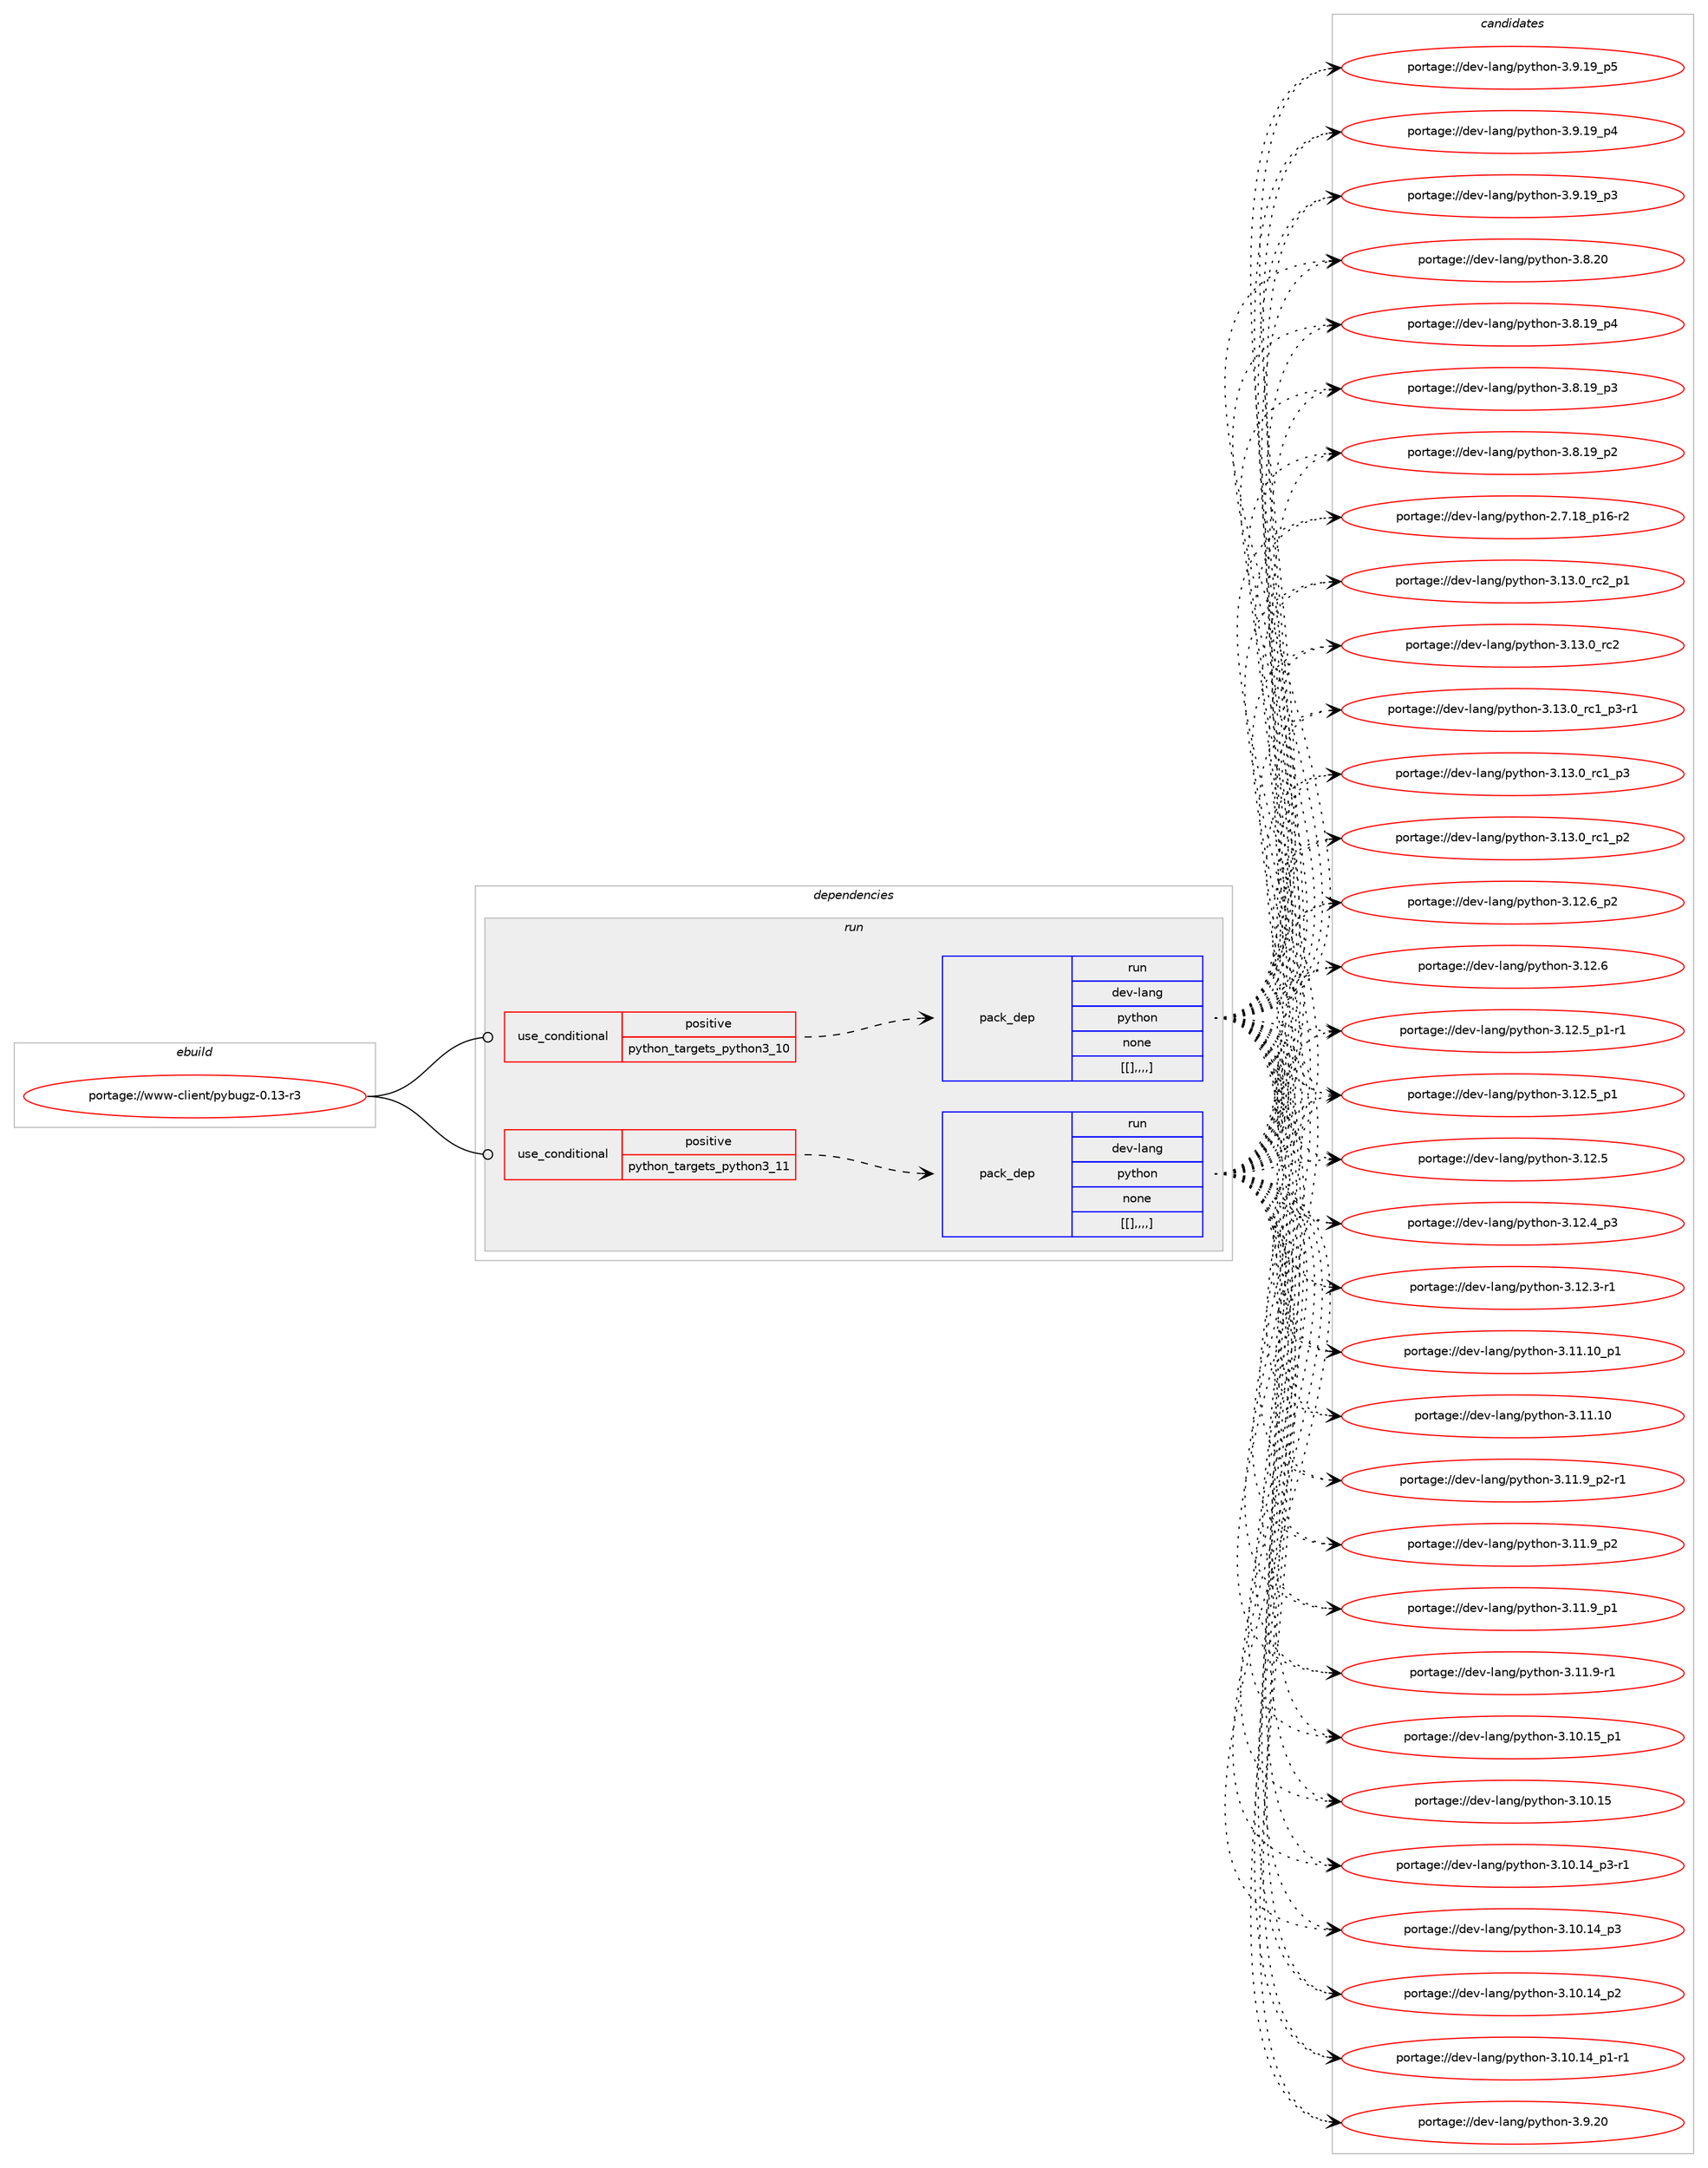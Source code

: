 digraph prolog {

# *************
# Graph options
# *************

newrank=true;
concentrate=true;
compound=true;
graph [rankdir=LR,fontname=Helvetica,fontsize=10,ranksep=1.5];#, ranksep=2.5, nodesep=0.2];
edge  [arrowhead=vee];
node  [fontname=Helvetica,fontsize=10];

# **********
# The ebuild
# **********

subgraph cluster_leftcol {
color=gray;
label=<<i>ebuild</i>>;
id [label="portage://www-client/pybugz-0.13-r3", color=red, width=4, href="../www-client/pybugz-0.13-r3.svg"];
}

# ****************
# The dependencies
# ****************

subgraph cluster_midcol {
color=gray;
label=<<i>dependencies</i>>;
subgraph cluster_compile {
fillcolor="#eeeeee";
style=filled;
label=<<i>compile</i>>;
}
subgraph cluster_compileandrun {
fillcolor="#eeeeee";
style=filled;
label=<<i>compile and run</i>>;
}
subgraph cluster_run {
fillcolor="#eeeeee";
style=filled;
label=<<i>run</i>>;
subgraph cond11118 {
dependency30609 [label=<<TABLE BORDER="0" CELLBORDER="1" CELLSPACING="0" CELLPADDING="4"><TR><TD ROWSPAN="3" CELLPADDING="10">use_conditional</TD></TR><TR><TD>positive</TD></TR><TR><TD>python_targets_python3_10</TD></TR></TABLE>>, shape=none, color=red];
subgraph pack19269 {
dependency30610 [label=<<TABLE BORDER="0" CELLBORDER="1" CELLSPACING="0" CELLPADDING="4" WIDTH="220"><TR><TD ROWSPAN="6" CELLPADDING="30">pack_dep</TD></TR><TR><TD WIDTH="110">run</TD></TR><TR><TD>dev-lang</TD></TR><TR><TD>python</TD></TR><TR><TD>none</TD></TR><TR><TD>[[],,,,]</TD></TR></TABLE>>, shape=none, color=blue];
}
dependency30609:e -> dependency30610:w [weight=20,style="dashed",arrowhead="vee"];
}
id:e -> dependency30609:w [weight=20,style="solid",arrowhead="odot"];
subgraph cond11119 {
dependency30611 [label=<<TABLE BORDER="0" CELLBORDER="1" CELLSPACING="0" CELLPADDING="4"><TR><TD ROWSPAN="3" CELLPADDING="10">use_conditional</TD></TR><TR><TD>positive</TD></TR><TR><TD>python_targets_python3_11</TD></TR></TABLE>>, shape=none, color=red];
subgraph pack19270 {
dependency30612 [label=<<TABLE BORDER="0" CELLBORDER="1" CELLSPACING="0" CELLPADDING="4" WIDTH="220"><TR><TD ROWSPAN="6" CELLPADDING="30">pack_dep</TD></TR><TR><TD WIDTH="110">run</TD></TR><TR><TD>dev-lang</TD></TR><TR><TD>python</TD></TR><TR><TD>none</TD></TR><TR><TD>[[],,,,]</TD></TR></TABLE>>, shape=none, color=blue];
}
dependency30611:e -> dependency30612:w [weight=20,style="dashed",arrowhead="vee"];
}
id:e -> dependency30611:w [weight=20,style="solid",arrowhead="odot"];
}
}

# **************
# The candidates
# **************

subgraph cluster_choices {
rank=same;
color=gray;
label=<<i>candidates</i>>;

subgraph choice19269 {
color=black;
nodesep=1;
choice100101118451089711010347112121116104111110455146495146489511499509511249 [label="portage://dev-lang/python-3.13.0_rc2_p1", color=red, width=4,href="../dev-lang/python-3.13.0_rc2_p1.svg"];
choice10010111845108971101034711212111610411111045514649514648951149950 [label="portage://dev-lang/python-3.13.0_rc2", color=red, width=4,href="../dev-lang/python-3.13.0_rc2.svg"];
choice1001011184510897110103471121211161041111104551464951464895114994995112514511449 [label="portage://dev-lang/python-3.13.0_rc1_p3-r1", color=red, width=4,href="../dev-lang/python-3.13.0_rc1_p3-r1.svg"];
choice100101118451089711010347112121116104111110455146495146489511499499511251 [label="portage://dev-lang/python-3.13.0_rc1_p3", color=red, width=4,href="../dev-lang/python-3.13.0_rc1_p3.svg"];
choice100101118451089711010347112121116104111110455146495146489511499499511250 [label="portage://dev-lang/python-3.13.0_rc1_p2", color=red, width=4,href="../dev-lang/python-3.13.0_rc1_p2.svg"];
choice100101118451089711010347112121116104111110455146495046549511250 [label="portage://dev-lang/python-3.12.6_p2", color=red, width=4,href="../dev-lang/python-3.12.6_p2.svg"];
choice10010111845108971101034711212111610411111045514649504654 [label="portage://dev-lang/python-3.12.6", color=red, width=4,href="../dev-lang/python-3.12.6.svg"];
choice1001011184510897110103471121211161041111104551464950465395112494511449 [label="portage://dev-lang/python-3.12.5_p1-r1", color=red, width=4,href="../dev-lang/python-3.12.5_p1-r1.svg"];
choice100101118451089711010347112121116104111110455146495046539511249 [label="portage://dev-lang/python-3.12.5_p1", color=red, width=4,href="../dev-lang/python-3.12.5_p1.svg"];
choice10010111845108971101034711212111610411111045514649504653 [label="portage://dev-lang/python-3.12.5", color=red, width=4,href="../dev-lang/python-3.12.5.svg"];
choice100101118451089711010347112121116104111110455146495046529511251 [label="portage://dev-lang/python-3.12.4_p3", color=red, width=4,href="../dev-lang/python-3.12.4_p3.svg"];
choice100101118451089711010347112121116104111110455146495046514511449 [label="portage://dev-lang/python-3.12.3-r1", color=red, width=4,href="../dev-lang/python-3.12.3-r1.svg"];
choice10010111845108971101034711212111610411111045514649494649489511249 [label="portage://dev-lang/python-3.11.10_p1", color=red, width=4,href="../dev-lang/python-3.11.10_p1.svg"];
choice1001011184510897110103471121211161041111104551464949464948 [label="portage://dev-lang/python-3.11.10", color=red, width=4,href="../dev-lang/python-3.11.10.svg"];
choice1001011184510897110103471121211161041111104551464949465795112504511449 [label="portage://dev-lang/python-3.11.9_p2-r1", color=red, width=4,href="../dev-lang/python-3.11.9_p2-r1.svg"];
choice100101118451089711010347112121116104111110455146494946579511250 [label="portage://dev-lang/python-3.11.9_p2", color=red, width=4,href="../dev-lang/python-3.11.9_p2.svg"];
choice100101118451089711010347112121116104111110455146494946579511249 [label="portage://dev-lang/python-3.11.9_p1", color=red, width=4,href="../dev-lang/python-3.11.9_p1.svg"];
choice100101118451089711010347112121116104111110455146494946574511449 [label="portage://dev-lang/python-3.11.9-r1", color=red, width=4,href="../dev-lang/python-3.11.9-r1.svg"];
choice10010111845108971101034711212111610411111045514649484649539511249 [label="portage://dev-lang/python-3.10.15_p1", color=red, width=4,href="../dev-lang/python-3.10.15_p1.svg"];
choice1001011184510897110103471121211161041111104551464948464953 [label="portage://dev-lang/python-3.10.15", color=red, width=4,href="../dev-lang/python-3.10.15.svg"];
choice100101118451089711010347112121116104111110455146494846495295112514511449 [label="portage://dev-lang/python-3.10.14_p3-r1", color=red, width=4,href="../dev-lang/python-3.10.14_p3-r1.svg"];
choice10010111845108971101034711212111610411111045514649484649529511251 [label="portage://dev-lang/python-3.10.14_p3", color=red, width=4,href="../dev-lang/python-3.10.14_p3.svg"];
choice10010111845108971101034711212111610411111045514649484649529511250 [label="portage://dev-lang/python-3.10.14_p2", color=red, width=4,href="../dev-lang/python-3.10.14_p2.svg"];
choice100101118451089711010347112121116104111110455146494846495295112494511449 [label="portage://dev-lang/python-3.10.14_p1-r1", color=red, width=4,href="../dev-lang/python-3.10.14_p1-r1.svg"];
choice10010111845108971101034711212111610411111045514657465048 [label="portage://dev-lang/python-3.9.20", color=red, width=4,href="../dev-lang/python-3.9.20.svg"];
choice100101118451089711010347112121116104111110455146574649579511253 [label="portage://dev-lang/python-3.9.19_p5", color=red, width=4,href="../dev-lang/python-3.9.19_p5.svg"];
choice100101118451089711010347112121116104111110455146574649579511252 [label="portage://dev-lang/python-3.9.19_p4", color=red, width=4,href="../dev-lang/python-3.9.19_p4.svg"];
choice100101118451089711010347112121116104111110455146574649579511251 [label="portage://dev-lang/python-3.9.19_p3", color=red, width=4,href="../dev-lang/python-3.9.19_p3.svg"];
choice10010111845108971101034711212111610411111045514656465048 [label="portage://dev-lang/python-3.8.20", color=red, width=4,href="../dev-lang/python-3.8.20.svg"];
choice100101118451089711010347112121116104111110455146564649579511252 [label="portage://dev-lang/python-3.8.19_p4", color=red, width=4,href="../dev-lang/python-3.8.19_p4.svg"];
choice100101118451089711010347112121116104111110455146564649579511251 [label="portage://dev-lang/python-3.8.19_p3", color=red, width=4,href="../dev-lang/python-3.8.19_p3.svg"];
choice100101118451089711010347112121116104111110455146564649579511250 [label="portage://dev-lang/python-3.8.19_p2", color=red, width=4,href="../dev-lang/python-3.8.19_p2.svg"];
choice100101118451089711010347112121116104111110455046554649569511249544511450 [label="portage://dev-lang/python-2.7.18_p16-r2", color=red, width=4,href="../dev-lang/python-2.7.18_p16-r2.svg"];
dependency30610:e -> choice100101118451089711010347112121116104111110455146495146489511499509511249:w [style=dotted,weight="100"];
dependency30610:e -> choice10010111845108971101034711212111610411111045514649514648951149950:w [style=dotted,weight="100"];
dependency30610:e -> choice1001011184510897110103471121211161041111104551464951464895114994995112514511449:w [style=dotted,weight="100"];
dependency30610:e -> choice100101118451089711010347112121116104111110455146495146489511499499511251:w [style=dotted,weight="100"];
dependency30610:e -> choice100101118451089711010347112121116104111110455146495146489511499499511250:w [style=dotted,weight="100"];
dependency30610:e -> choice100101118451089711010347112121116104111110455146495046549511250:w [style=dotted,weight="100"];
dependency30610:e -> choice10010111845108971101034711212111610411111045514649504654:w [style=dotted,weight="100"];
dependency30610:e -> choice1001011184510897110103471121211161041111104551464950465395112494511449:w [style=dotted,weight="100"];
dependency30610:e -> choice100101118451089711010347112121116104111110455146495046539511249:w [style=dotted,weight="100"];
dependency30610:e -> choice10010111845108971101034711212111610411111045514649504653:w [style=dotted,weight="100"];
dependency30610:e -> choice100101118451089711010347112121116104111110455146495046529511251:w [style=dotted,weight="100"];
dependency30610:e -> choice100101118451089711010347112121116104111110455146495046514511449:w [style=dotted,weight="100"];
dependency30610:e -> choice10010111845108971101034711212111610411111045514649494649489511249:w [style=dotted,weight="100"];
dependency30610:e -> choice1001011184510897110103471121211161041111104551464949464948:w [style=dotted,weight="100"];
dependency30610:e -> choice1001011184510897110103471121211161041111104551464949465795112504511449:w [style=dotted,weight="100"];
dependency30610:e -> choice100101118451089711010347112121116104111110455146494946579511250:w [style=dotted,weight="100"];
dependency30610:e -> choice100101118451089711010347112121116104111110455146494946579511249:w [style=dotted,weight="100"];
dependency30610:e -> choice100101118451089711010347112121116104111110455146494946574511449:w [style=dotted,weight="100"];
dependency30610:e -> choice10010111845108971101034711212111610411111045514649484649539511249:w [style=dotted,weight="100"];
dependency30610:e -> choice1001011184510897110103471121211161041111104551464948464953:w [style=dotted,weight="100"];
dependency30610:e -> choice100101118451089711010347112121116104111110455146494846495295112514511449:w [style=dotted,weight="100"];
dependency30610:e -> choice10010111845108971101034711212111610411111045514649484649529511251:w [style=dotted,weight="100"];
dependency30610:e -> choice10010111845108971101034711212111610411111045514649484649529511250:w [style=dotted,weight="100"];
dependency30610:e -> choice100101118451089711010347112121116104111110455146494846495295112494511449:w [style=dotted,weight="100"];
dependency30610:e -> choice10010111845108971101034711212111610411111045514657465048:w [style=dotted,weight="100"];
dependency30610:e -> choice100101118451089711010347112121116104111110455146574649579511253:w [style=dotted,weight="100"];
dependency30610:e -> choice100101118451089711010347112121116104111110455146574649579511252:w [style=dotted,weight="100"];
dependency30610:e -> choice100101118451089711010347112121116104111110455146574649579511251:w [style=dotted,weight="100"];
dependency30610:e -> choice10010111845108971101034711212111610411111045514656465048:w [style=dotted,weight="100"];
dependency30610:e -> choice100101118451089711010347112121116104111110455146564649579511252:w [style=dotted,weight="100"];
dependency30610:e -> choice100101118451089711010347112121116104111110455146564649579511251:w [style=dotted,weight="100"];
dependency30610:e -> choice100101118451089711010347112121116104111110455146564649579511250:w [style=dotted,weight="100"];
dependency30610:e -> choice100101118451089711010347112121116104111110455046554649569511249544511450:w [style=dotted,weight="100"];
}
subgraph choice19270 {
color=black;
nodesep=1;
choice100101118451089711010347112121116104111110455146495146489511499509511249 [label="portage://dev-lang/python-3.13.0_rc2_p1", color=red, width=4,href="../dev-lang/python-3.13.0_rc2_p1.svg"];
choice10010111845108971101034711212111610411111045514649514648951149950 [label="portage://dev-lang/python-3.13.0_rc2", color=red, width=4,href="../dev-lang/python-3.13.0_rc2.svg"];
choice1001011184510897110103471121211161041111104551464951464895114994995112514511449 [label="portage://dev-lang/python-3.13.0_rc1_p3-r1", color=red, width=4,href="../dev-lang/python-3.13.0_rc1_p3-r1.svg"];
choice100101118451089711010347112121116104111110455146495146489511499499511251 [label="portage://dev-lang/python-3.13.0_rc1_p3", color=red, width=4,href="../dev-lang/python-3.13.0_rc1_p3.svg"];
choice100101118451089711010347112121116104111110455146495146489511499499511250 [label="portage://dev-lang/python-3.13.0_rc1_p2", color=red, width=4,href="../dev-lang/python-3.13.0_rc1_p2.svg"];
choice100101118451089711010347112121116104111110455146495046549511250 [label="portage://dev-lang/python-3.12.6_p2", color=red, width=4,href="../dev-lang/python-3.12.6_p2.svg"];
choice10010111845108971101034711212111610411111045514649504654 [label="portage://dev-lang/python-3.12.6", color=red, width=4,href="../dev-lang/python-3.12.6.svg"];
choice1001011184510897110103471121211161041111104551464950465395112494511449 [label="portage://dev-lang/python-3.12.5_p1-r1", color=red, width=4,href="../dev-lang/python-3.12.5_p1-r1.svg"];
choice100101118451089711010347112121116104111110455146495046539511249 [label="portage://dev-lang/python-3.12.5_p1", color=red, width=4,href="../dev-lang/python-3.12.5_p1.svg"];
choice10010111845108971101034711212111610411111045514649504653 [label="portage://dev-lang/python-3.12.5", color=red, width=4,href="../dev-lang/python-3.12.5.svg"];
choice100101118451089711010347112121116104111110455146495046529511251 [label="portage://dev-lang/python-3.12.4_p3", color=red, width=4,href="../dev-lang/python-3.12.4_p3.svg"];
choice100101118451089711010347112121116104111110455146495046514511449 [label="portage://dev-lang/python-3.12.3-r1", color=red, width=4,href="../dev-lang/python-3.12.3-r1.svg"];
choice10010111845108971101034711212111610411111045514649494649489511249 [label="portage://dev-lang/python-3.11.10_p1", color=red, width=4,href="../dev-lang/python-3.11.10_p1.svg"];
choice1001011184510897110103471121211161041111104551464949464948 [label="portage://dev-lang/python-3.11.10", color=red, width=4,href="../dev-lang/python-3.11.10.svg"];
choice1001011184510897110103471121211161041111104551464949465795112504511449 [label="portage://dev-lang/python-3.11.9_p2-r1", color=red, width=4,href="../dev-lang/python-3.11.9_p2-r1.svg"];
choice100101118451089711010347112121116104111110455146494946579511250 [label="portage://dev-lang/python-3.11.9_p2", color=red, width=4,href="../dev-lang/python-3.11.9_p2.svg"];
choice100101118451089711010347112121116104111110455146494946579511249 [label="portage://dev-lang/python-3.11.9_p1", color=red, width=4,href="../dev-lang/python-3.11.9_p1.svg"];
choice100101118451089711010347112121116104111110455146494946574511449 [label="portage://dev-lang/python-3.11.9-r1", color=red, width=4,href="../dev-lang/python-3.11.9-r1.svg"];
choice10010111845108971101034711212111610411111045514649484649539511249 [label="portage://dev-lang/python-3.10.15_p1", color=red, width=4,href="../dev-lang/python-3.10.15_p1.svg"];
choice1001011184510897110103471121211161041111104551464948464953 [label="portage://dev-lang/python-3.10.15", color=red, width=4,href="../dev-lang/python-3.10.15.svg"];
choice100101118451089711010347112121116104111110455146494846495295112514511449 [label="portage://dev-lang/python-3.10.14_p3-r1", color=red, width=4,href="../dev-lang/python-3.10.14_p3-r1.svg"];
choice10010111845108971101034711212111610411111045514649484649529511251 [label="portage://dev-lang/python-3.10.14_p3", color=red, width=4,href="../dev-lang/python-3.10.14_p3.svg"];
choice10010111845108971101034711212111610411111045514649484649529511250 [label="portage://dev-lang/python-3.10.14_p2", color=red, width=4,href="../dev-lang/python-3.10.14_p2.svg"];
choice100101118451089711010347112121116104111110455146494846495295112494511449 [label="portage://dev-lang/python-3.10.14_p1-r1", color=red, width=4,href="../dev-lang/python-3.10.14_p1-r1.svg"];
choice10010111845108971101034711212111610411111045514657465048 [label="portage://dev-lang/python-3.9.20", color=red, width=4,href="../dev-lang/python-3.9.20.svg"];
choice100101118451089711010347112121116104111110455146574649579511253 [label="portage://dev-lang/python-3.9.19_p5", color=red, width=4,href="../dev-lang/python-3.9.19_p5.svg"];
choice100101118451089711010347112121116104111110455146574649579511252 [label="portage://dev-lang/python-3.9.19_p4", color=red, width=4,href="../dev-lang/python-3.9.19_p4.svg"];
choice100101118451089711010347112121116104111110455146574649579511251 [label="portage://dev-lang/python-3.9.19_p3", color=red, width=4,href="../dev-lang/python-3.9.19_p3.svg"];
choice10010111845108971101034711212111610411111045514656465048 [label="portage://dev-lang/python-3.8.20", color=red, width=4,href="../dev-lang/python-3.8.20.svg"];
choice100101118451089711010347112121116104111110455146564649579511252 [label="portage://dev-lang/python-3.8.19_p4", color=red, width=4,href="../dev-lang/python-3.8.19_p4.svg"];
choice100101118451089711010347112121116104111110455146564649579511251 [label="portage://dev-lang/python-3.8.19_p3", color=red, width=4,href="../dev-lang/python-3.8.19_p3.svg"];
choice100101118451089711010347112121116104111110455146564649579511250 [label="portage://dev-lang/python-3.8.19_p2", color=red, width=4,href="../dev-lang/python-3.8.19_p2.svg"];
choice100101118451089711010347112121116104111110455046554649569511249544511450 [label="portage://dev-lang/python-2.7.18_p16-r2", color=red, width=4,href="../dev-lang/python-2.7.18_p16-r2.svg"];
dependency30612:e -> choice100101118451089711010347112121116104111110455146495146489511499509511249:w [style=dotted,weight="100"];
dependency30612:e -> choice10010111845108971101034711212111610411111045514649514648951149950:w [style=dotted,weight="100"];
dependency30612:e -> choice1001011184510897110103471121211161041111104551464951464895114994995112514511449:w [style=dotted,weight="100"];
dependency30612:e -> choice100101118451089711010347112121116104111110455146495146489511499499511251:w [style=dotted,weight="100"];
dependency30612:e -> choice100101118451089711010347112121116104111110455146495146489511499499511250:w [style=dotted,weight="100"];
dependency30612:e -> choice100101118451089711010347112121116104111110455146495046549511250:w [style=dotted,weight="100"];
dependency30612:e -> choice10010111845108971101034711212111610411111045514649504654:w [style=dotted,weight="100"];
dependency30612:e -> choice1001011184510897110103471121211161041111104551464950465395112494511449:w [style=dotted,weight="100"];
dependency30612:e -> choice100101118451089711010347112121116104111110455146495046539511249:w [style=dotted,weight="100"];
dependency30612:e -> choice10010111845108971101034711212111610411111045514649504653:w [style=dotted,weight="100"];
dependency30612:e -> choice100101118451089711010347112121116104111110455146495046529511251:w [style=dotted,weight="100"];
dependency30612:e -> choice100101118451089711010347112121116104111110455146495046514511449:w [style=dotted,weight="100"];
dependency30612:e -> choice10010111845108971101034711212111610411111045514649494649489511249:w [style=dotted,weight="100"];
dependency30612:e -> choice1001011184510897110103471121211161041111104551464949464948:w [style=dotted,weight="100"];
dependency30612:e -> choice1001011184510897110103471121211161041111104551464949465795112504511449:w [style=dotted,weight="100"];
dependency30612:e -> choice100101118451089711010347112121116104111110455146494946579511250:w [style=dotted,weight="100"];
dependency30612:e -> choice100101118451089711010347112121116104111110455146494946579511249:w [style=dotted,weight="100"];
dependency30612:e -> choice100101118451089711010347112121116104111110455146494946574511449:w [style=dotted,weight="100"];
dependency30612:e -> choice10010111845108971101034711212111610411111045514649484649539511249:w [style=dotted,weight="100"];
dependency30612:e -> choice1001011184510897110103471121211161041111104551464948464953:w [style=dotted,weight="100"];
dependency30612:e -> choice100101118451089711010347112121116104111110455146494846495295112514511449:w [style=dotted,weight="100"];
dependency30612:e -> choice10010111845108971101034711212111610411111045514649484649529511251:w [style=dotted,weight="100"];
dependency30612:e -> choice10010111845108971101034711212111610411111045514649484649529511250:w [style=dotted,weight="100"];
dependency30612:e -> choice100101118451089711010347112121116104111110455146494846495295112494511449:w [style=dotted,weight="100"];
dependency30612:e -> choice10010111845108971101034711212111610411111045514657465048:w [style=dotted,weight="100"];
dependency30612:e -> choice100101118451089711010347112121116104111110455146574649579511253:w [style=dotted,weight="100"];
dependency30612:e -> choice100101118451089711010347112121116104111110455146574649579511252:w [style=dotted,weight="100"];
dependency30612:e -> choice100101118451089711010347112121116104111110455146574649579511251:w [style=dotted,weight="100"];
dependency30612:e -> choice10010111845108971101034711212111610411111045514656465048:w [style=dotted,weight="100"];
dependency30612:e -> choice100101118451089711010347112121116104111110455146564649579511252:w [style=dotted,weight="100"];
dependency30612:e -> choice100101118451089711010347112121116104111110455146564649579511251:w [style=dotted,weight="100"];
dependency30612:e -> choice100101118451089711010347112121116104111110455146564649579511250:w [style=dotted,weight="100"];
dependency30612:e -> choice100101118451089711010347112121116104111110455046554649569511249544511450:w [style=dotted,weight="100"];
}
}

}
